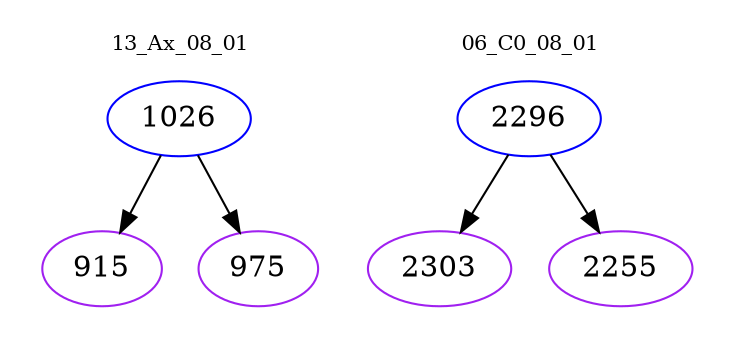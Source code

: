 digraph{
subgraph cluster_0 {
color = white
label = "13_Ax_08_01";
fontsize=10;
T0_1026 [label="1026", color="blue"]
T0_1026 -> T0_915 [color="black"]
T0_915 [label="915", color="purple"]
T0_1026 -> T0_975 [color="black"]
T0_975 [label="975", color="purple"]
}
subgraph cluster_1 {
color = white
label = "06_C0_08_01";
fontsize=10;
T1_2296 [label="2296", color="blue"]
T1_2296 -> T1_2303 [color="black"]
T1_2303 [label="2303", color="purple"]
T1_2296 -> T1_2255 [color="black"]
T1_2255 [label="2255", color="purple"]
}
}

